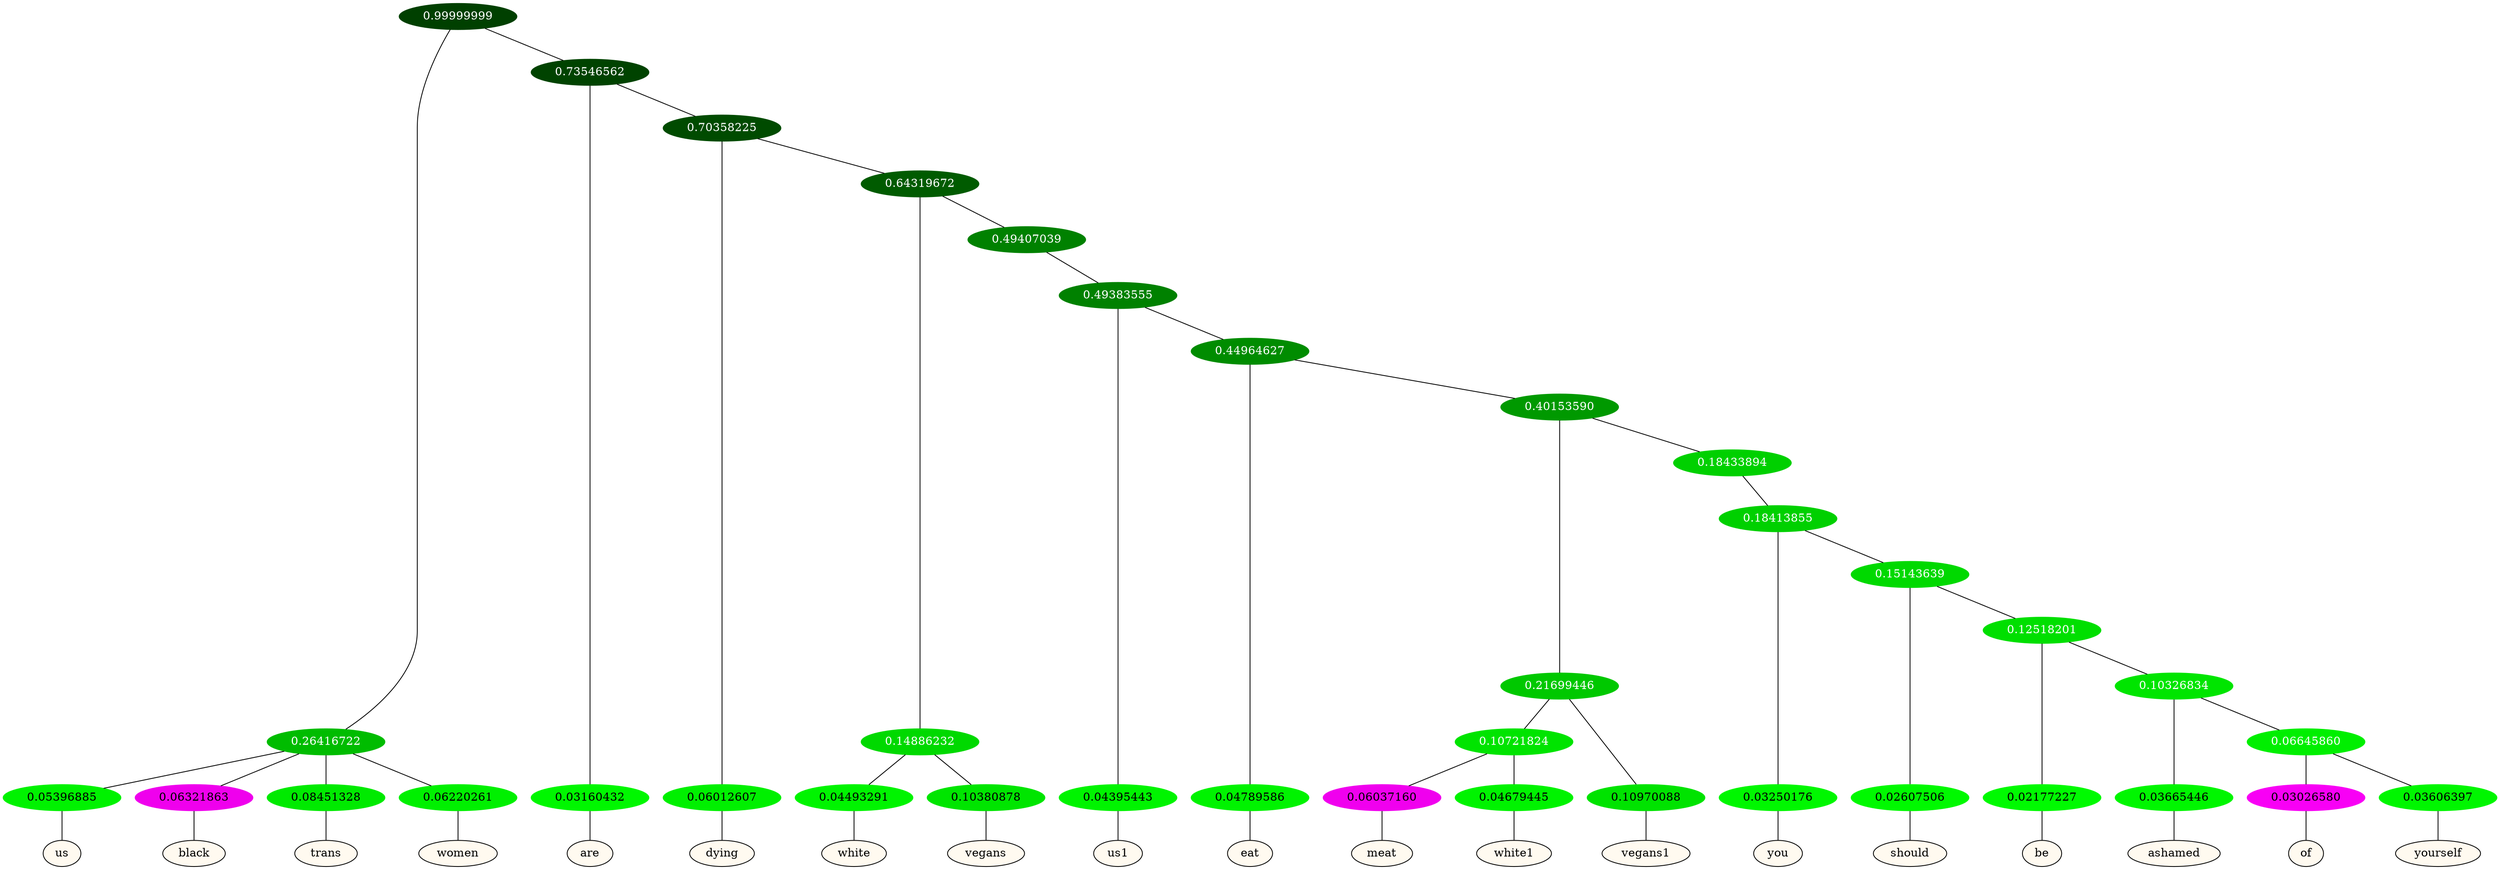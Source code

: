 graph {
	node [format=png height=0.15 nodesep=0.001 ordering=out overlap=prism overlap_scaling=0.01 ranksep=0.001 ratio=0.2 style=filled width=0.15]
	{
		rank=same
		a_w_3 [label=us color=black fillcolor=floralwhite style="filled,solid"]
		a_w_4 [label=black color=black fillcolor=floralwhite style="filled,solid"]
		a_w_5 [label=trans color=black fillcolor=floralwhite style="filled,solid"]
		a_w_6 [label=women color=black fillcolor=floralwhite style="filled,solid"]
		a_w_7 [label=are color=black fillcolor=floralwhite style="filled,solid"]
		a_w_9 [label=dying color=black fillcolor=floralwhite style="filled,solid"]
		a_w_13 [label=white color=black fillcolor=floralwhite style="filled,solid"]
		a_w_14 [label=vegans color=black fillcolor=floralwhite style="filled,solid"]
		a_w_16 [label=us1 color=black fillcolor=floralwhite style="filled,solid"]
		a_w_18 [label=eat color=black fillcolor=floralwhite style="filled,solid"]
		a_w_25 [label=meat color=black fillcolor=floralwhite style="filled,solid"]
		a_w_26 [label=white1 color=black fillcolor=floralwhite style="filled,solid"]
		a_w_23 [label=vegans1 color=black fillcolor=floralwhite style="filled,solid"]
		a_w_27 [label=you color=black fillcolor=floralwhite style="filled,solid"]
		a_w_29 [label=should color=black fillcolor=floralwhite style="filled,solid"]
		a_w_31 [label=be color=black fillcolor=floralwhite style="filled,solid"]
		a_w_33 [label=ashamed color=black fillcolor=floralwhite style="filled,solid"]
		a_w_35 [label=of color=black fillcolor=floralwhite style="filled,solid"]
		a_w_36 [label=yourself color=black fillcolor=floralwhite style="filled,solid"]
	}
	a_n_3 -- a_w_3
	a_n_4 -- a_w_4
	a_n_5 -- a_w_5
	a_n_6 -- a_w_6
	a_n_7 -- a_w_7
	a_n_9 -- a_w_9
	a_n_13 -- a_w_13
	a_n_14 -- a_w_14
	a_n_16 -- a_w_16
	a_n_18 -- a_w_18
	a_n_25 -- a_w_25
	a_n_26 -- a_w_26
	a_n_23 -- a_w_23
	a_n_27 -- a_w_27
	a_n_29 -- a_w_29
	a_n_31 -- a_w_31
	a_n_33 -- a_w_33
	a_n_35 -- a_w_35
	a_n_36 -- a_w_36
	{
		rank=same
		a_n_3 [label=0.05396885 color="0.334 1.000 0.946" fontcolor=black]
		a_n_4 [label=0.06321863 color="0.835 1.000 0.937" fontcolor=black]
		a_n_5 [label=0.08451328 color="0.334 1.000 0.915" fontcolor=black]
		a_n_6 [label=0.06220261 color="0.334 1.000 0.938" fontcolor=black]
		a_n_7 [label=0.03160432 color="0.334 1.000 0.968" fontcolor=black]
		a_n_9 [label=0.06012607 color="0.334 1.000 0.940" fontcolor=black]
		a_n_13 [label=0.04493291 color="0.334 1.000 0.955" fontcolor=black]
		a_n_14 [label=0.10380878 color="0.334 1.000 0.896" fontcolor=black]
		a_n_16 [label=0.04395443 color="0.334 1.000 0.956" fontcolor=black]
		a_n_18 [label=0.04789586 color="0.334 1.000 0.952" fontcolor=black]
		a_n_25 [label=0.06037160 color="0.835 1.000 0.940" fontcolor=black]
		a_n_26 [label=0.04679445 color="0.334 1.000 0.953" fontcolor=black]
		a_n_23 [label=0.10970088 color="0.334 1.000 0.890" fontcolor=black]
		a_n_27 [label=0.03250176 color="0.334 1.000 0.967" fontcolor=black]
		a_n_29 [label=0.02607506 color="0.334 1.000 0.974" fontcolor=black]
		a_n_31 [label=0.02177227 color="0.334 1.000 0.978" fontcolor=black]
		a_n_33 [label=0.03665446 color="0.334 1.000 0.963" fontcolor=black]
		a_n_35 [label=0.03026580 color="0.835 1.000 0.970" fontcolor=black]
		a_n_36 [label=0.03606397 color="0.334 1.000 0.964" fontcolor=black]
	}
	a_n_0 [label=0.99999999 color="0.334 1.000 0.250" fontcolor=grey99]
	a_n_1 [label=0.26416722 color="0.334 1.000 0.736" fontcolor=grey99]
	a_n_0 -- a_n_1
	a_n_2 [label=0.73546562 color="0.334 1.000 0.265" fontcolor=grey99]
	a_n_0 -- a_n_2
	a_n_1 -- a_n_3
	a_n_1 -- a_n_4
	a_n_1 -- a_n_5
	a_n_1 -- a_n_6
	a_n_2 -- a_n_7
	a_n_8 [label=0.70358225 color="0.334 1.000 0.296" fontcolor=grey99]
	a_n_2 -- a_n_8
	a_n_8 -- a_n_9
	a_n_10 [label=0.64319672 color="0.334 1.000 0.357" fontcolor=grey99]
	a_n_8 -- a_n_10
	a_n_11 [label=0.14886232 color="0.334 1.000 0.851" fontcolor=grey99]
	a_n_10 -- a_n_11
	a_n_12 [label=0.49407039 color="0.334 1.000 0.506" fontcolor=grey99]
	a_n_10 -- a_n_12
	a_n_11 -- a_n_13
	a_n_11 -- a_n_14
	a_n_15 [label=0.49383555 color="0.334 1.000 0.506" fontcolor=grey99]
	a_n_12 -- a_n_15
	a_n_15 -- a_n_16
	a_n_17 [label=0.44964627 color="0.334 1.000 0.550" fontcolor=grey99]
	a_n_15 -- a_n_17
	a_n_17 -- a_n_18
	a_n_19 [label=0.40153590 color="0.334 1.000 0.598" fontcolor=grey99]
	a_n_17 -- a_n_19
	a_n_20 [label=0.21699446 color="0.334 1.000 0.783" fontcolor=grey99]
	a_n_19 -- a_n_20
	a_n_21 [label=0.18433894 color="0.334 1.000 0.816" fontcolor=grey99]
	a_n_19 -- a_n_21
	a_n_22 [label=0.10721824 color="0.334 1.000 0.893" fontcolor=grey99]
	a_n_20 -- a_n_22
	a_n_20 -- a_n_23
	a_n_24 [label=0.18413855 color="0.334 1.000 0.816" fontcolor=grey99]
	a_n_21 -- a_n_24
	a_n_22 -- a_n_25
	a_n_22 -- a_n_26
	a_n_24 -- a_n_27
	a_n_28 [label=0.15143639 color="0.334 1.000 0.849" fontcolor=grey99]
	a_n_24 -- a_n_28
	a_n_28 -- a_n_29
	a_n_30 [label=0.12518201 color="0.334 1.000 0.875" fontcolor=grey99]
	a_n_28 -- a_n_30
	a_n_30 -- a_n_31
	a_n_32 [label=0.10326834 color="0.334 1.000 0.897" fontcolor=grey99]
	a_n_30 -- a_n_32
	a_n_32 -- a_n_33
	a_n_34 [label=0.06645860 color="0.334 1.000 0.934" fontcolor=grey99]
	a_n_32 -- a_n_34
	a_n_34 -- a_n_35
	a_n_34 -- a_n_36
}
